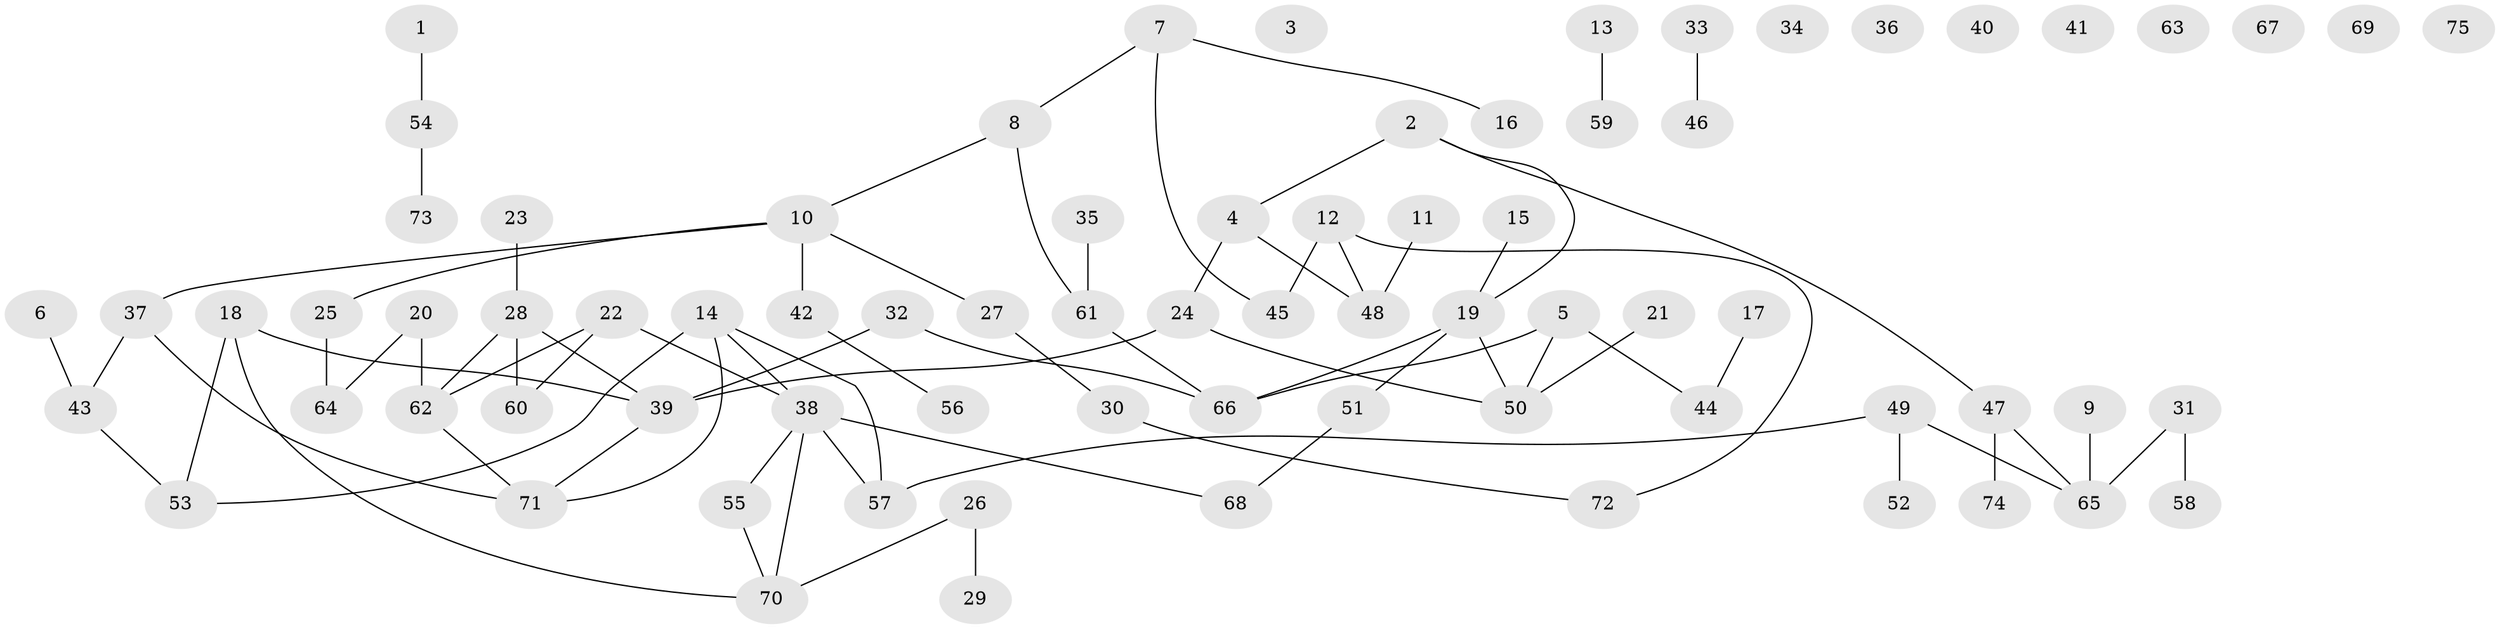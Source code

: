 // Generated by graph-tools (version 1.1) at 2025/12/03/09/25 04:12:58]
// undirected, 75 vertices, 79 edges
graph export_dot {
graph [start="1"]
  node [color=gray90,style=filled];
  1;
  2;
  3;
  4;
  5;
  6;
  7;
  8;
  9;
  10;
  11;
  12;
  13;
  14;
  15;
  16;
  17;
  18;
  19;
  20;
  21;
  22;
  23;
  24;
  25;
  26;
  27;
  28;
  29;
  30;
  31;
  32;
  33;
  34;
  35;
  36;
  37;
  38;
  39;
  40;
  41;
  42;
  43;
  44;
  45;
  46;
  47;
  48;
  49;
  50;
  51;
  52;
  53;
  54;
  55;
  56;
  57;
  58;
  59;
  60;
  61;
  62;
  63;
  64;
  65;
  66;
  67;
  68;
  69;
  70;
  71;
  72;
  73;
  74;
  75;
  1 -- 54;
  2 -- 4;
  2 -- 19;
  2 -- 47;
  4 -- 24;
  4 -- 48;
  5 -- 44;
  5 -- 50;
  5 -- 66;
  6 -- 43;
  7 -- 8;
  7 -- 16;
  7 -- 45;
  8 -- 10;
  8 -- 61;
  9 -- 65;
  10 -- 25;
  10 -- 27;
  10 -- 37;
  10 -- 42;
  11 -- 48;
  12 -- 45;
  12 -- 48;
  12 -- 72;
  13 -- 59;
  14 -- 38;
  14 -- 53;
  14 -- 57;
  14 -- 71;
  15 -- 19;
  17 -- 44;
  18 -- 39;
  18 -- 53;
  18 -- 70;
  19 -- 50;
  19 -- 51;
  19 -- 66;
  20 -- 62;
  20 -- 64;
  21 -- 50;
  22 -- 38;
  22 -- 60;
  22 -- 62;
  23 -- 28;
  24 -- 39;
  24 -- 50;
  25 -- 64;
  26 -- 29;
  26 -- 70;
  27 -- 30;
  28 -- 39;
  28 -- 60;
  28 -- 62;
  30 -- 72;
  31 -- 58;
  31 -- 65;
  32 -- 39;
  32 -- 66;
  33 -- 46;
  35 -- 61;
  37 -- 43;
  37 -- 71;
  38 -- 55;
  38 -- 57;
  38 -- 68;
  38 -- 70;
  39 -- 71;
  42 -- 56;
  43 -- 53;
  47 -- 65;
  47 -- 74;
  49 -- 52;
  49 -- 57;
  49 -- 65;
  51 -- 68;
  54 -- 73;
  55 -- 70;
  61 -- 66;
  62 -- 71;
}
